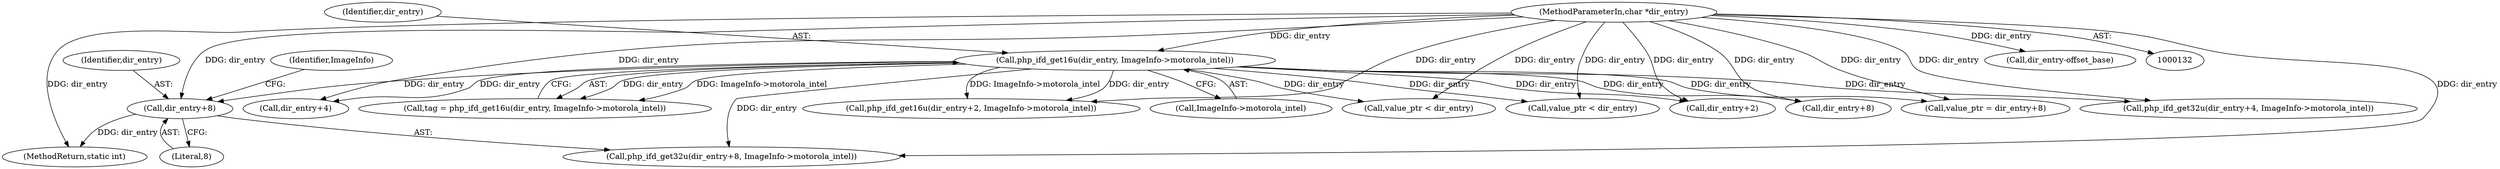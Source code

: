 digraph "0_php_082aecfc3a753ad03be82cf14f03ac065723ec92_0@pointer" {
"1000250" [label="(Call,dir_entry+8)"];
"1000134" [label="(MethodParameterIn,char *dir_entry)"];
"1000176" [label="(Call,php_ifd_get16u(dir_entry, ImageInfo->motorola_intel))"];
"1000193" [label="(Call,dir_entry+4)"];
"1000318" [label="(Call,value_ptr < dir_entry)"];
"1000183" [label="(Call,php_ifd_get16u(dir_entry+2, ImageInfo->motorola_intel))"];
"1000178" [label="(Call,ImageInfo->motorola_intel)"];
"1000177" [label="(Identifier,dir_entry)"];
"1000251" [label="(Identifier,dir_entry)"];
"1000176" [label="(Call,php_ifd_get16u(dir_entry, ImageInfo->motorola_intel))"];
"1000404" [label="(Call,value_ptr = dir_entry+8)"];
"1000797" [label="(MethodReturn,static int)"];
"1000280" [label="(Call,dir_entry-offset_base)"];
"1000174" [label="(Call,tag = php_ifd_get16u(dir_entry, ImageInfo->motorola_intel))"];
"1000273" [label="(Call,value_ptr < dir_entry)"];
"1000249" [label="(Call,php_ifd_get32u(dir_entry+8, ImageInfo->motorola_intel))"];
"1000184" [label="(Call,dir_entry+2)"];
"1000406" [label="(Call,dir_entry+8)"];
"1000252" [label="(Literal,8)"];
"1000250" [label="(Call,dir_entry+8)"];
"1000254" [label="(Identifier,ImageInfo)"];
"1000192" [label="(Call,php_ifd_get32u(dir_entry+4, ImageInfo->motorola_intel))"];
"1000134" [label="(MethodParameterIn,char *dir_entry)"];
"1000250" -> "1000249"  [label="AST: "];
"1000250" -> "1000252"  [label="CFG: "];
"1000251" -> "1000250"  [label="AST: "];
"1000252" -> "1000250"  [label="AST: "];
"1000254" -> "1000250"  [label="CFG: "];
"1000250" -> "1000797"  [label="DDG: dir_entry"];
"1000134" -> "1000250"  [label="DDG: dir_entry"];
"1000176" -> "1000250"  [label="DDG: dir_entry"];
"1000134" -> "1000132"  [label="AST: "];
"1000134" -> "1000797"  [label="DDG: dir_entry"];
"1000134" -> "1000176"  [label="DDG: dir_entry"];
"1000134" -> "1000183"  [label="DDG: dir_entry"];
"1000134" -> "1000184"  [label="DDG: dir_entry"];
"1000134" -> "1000192"  [label="DDG: dir_entry"];
"1000134" -> "1000193"  [label="DDG: dir_entry"];
"1000134" -> "1000249"  [label="DDG: dir_entry"];
"1000134" -> "1000273"  [label="DDG: dir_entry"];
"1000134" -> "1000280"  [label="DDG: dir_entry"];
"1000134" -> "1000318"  [label="DDG: dir_entry"];
"1000134" -> "1000404"  [label="DDG: dir_entry"];
"1000134" -> "1000406"  [label="DDG: dir_entry"];
"1000176" -> "1000174"  [label="AST: "];
"1000176" -> "1000178"  [label="CFG: "];
"1000177" -> "1000176"  [label="AST: "];
"1000178" -> "1000176"  [label="AST: "];
"1000174" -> "1000176"  [label="CFG: "];
"1000176" -> "1000174"  [label="DDG: dir_entry"];
"1000176" -> "1000174"  [label="DDG: ImageInfo->motorola_intel"];
"1000176" -> "1000183"  [label="DDG: dir_entry"];
"1000176" -> "1000183"  [label="DDG: ImageInfo->motorola_intel"];
"1000176" -> "1000184"  [label="DDG: dir_entry"];
"1000176" -> "1000192"  [label="DDG: dir_entry"];
"1000176" -> "1000193"  [label="DDG: dir_entry"];
"1000176" -> "1000249"  [label="DDG: dir_entry"];
"1000176" -> "1000273"  [label="DDG: dir_entry"];
"1000176" -> "1000318"  [label="DDG: dir_entry"];
"1000176" -> "1000404"  [label="DDG: dir_entry"];
"1000176" -> "1000406"  [label="DDG: dir_entry"];
}
